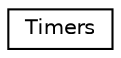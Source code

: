 digraph "Иерархия классов. Графический вид."
{
  edge [fontname="Helvetica",fontsize="10",labelfontname="Helvetica",labelfontsize="10"];
  node [fontname="Helvetica",fontsize="10",shape=record];
  rankdir="LR";
  Node0 [label="Timers",height=0.2,width=0.4,color="black", fillcolor="white", style="filled",URL="$struct_timers.html",tooltip="Контейнер, представляющий собой структуру для хранения таймеров "];
}
